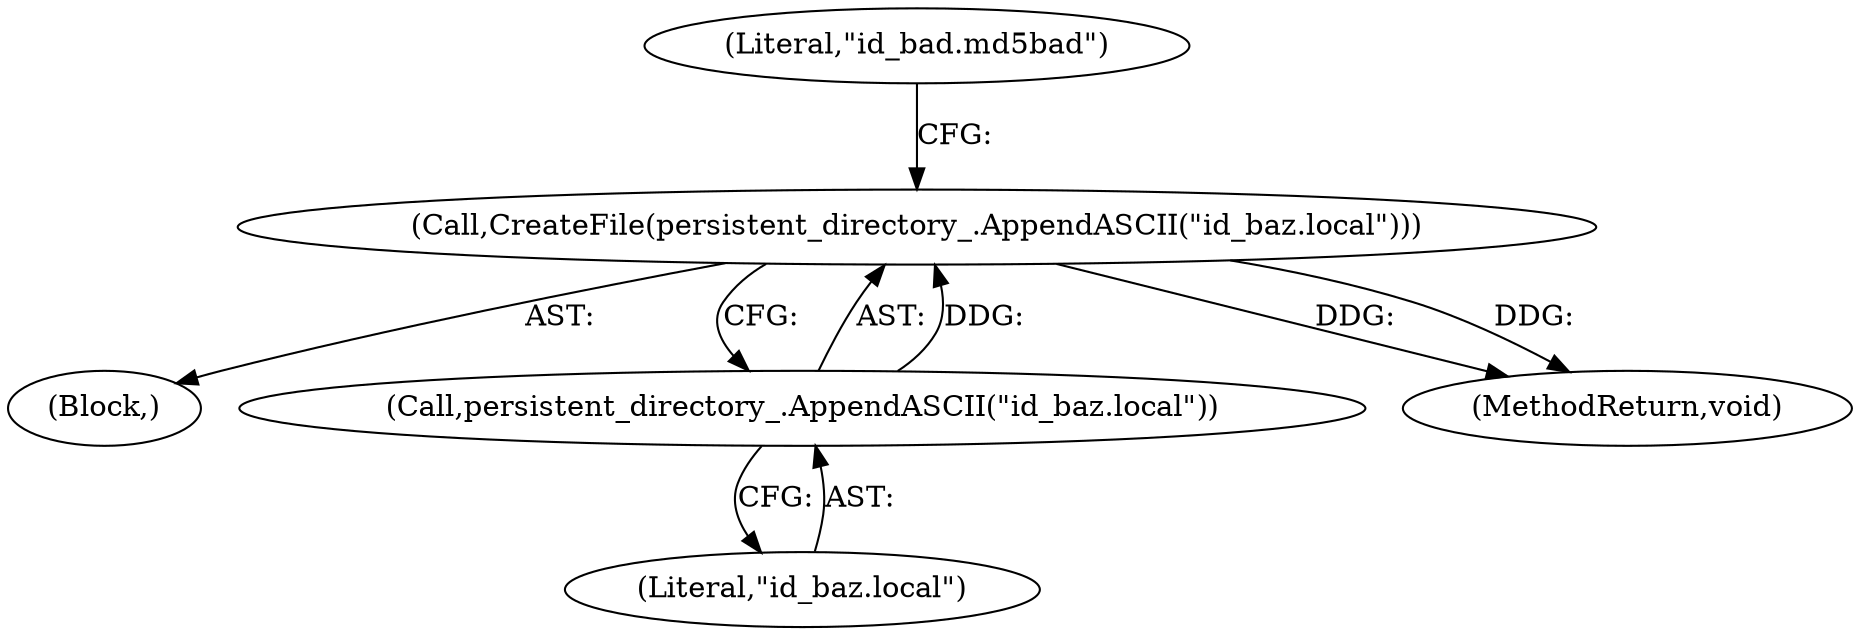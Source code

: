 digraph "1_Chrome_baef1ffd73db183ca50c854e1779ed7f6e5100a8_10@del" {
"1000108" [label="(Call,CreateFile(persistent_directory_.AppendASCII(\"id_baz.local\")))"];
"1000109" [label="(Call,persistent_directory_.AppendASCII(\"id_baz.local\"))"];
"1000113" [label="(Literal,\"id_bad.md5bad\")"];
"1000101" [label="(Block,)"];
"1000110" [label="(Literal,\"id_baz.local\")"];
"1000108" [label="(Call,CreateFile(persistent_directory_.AppendASCII(\"id_baz.local\")))"];
"1000163" [label="(MethodReturn,void)"];
"1000109" [label="(Call,persistent_directory_.AppendASCII(\"id_baz.local\"))"];
"1000108" -> "1000101"  [label="AST: "];
"1000108" -> "1000109"  [label="CFG: "];
"1000109" -> "1000108"  [label="AST: "];
"1000113" -> "1000108"  [label="CFG: "];
"1000108" -> "1000163"  [label="DDG: "];
"1000108" -> "1000163"  [label="DDG: "];
"1000109" -> "1000108"  [label="DDG: "];
"1000109" -> "1000110"  [label="CFG: "];
"1000110" -> "1000109"  [label="AST: "];
}
